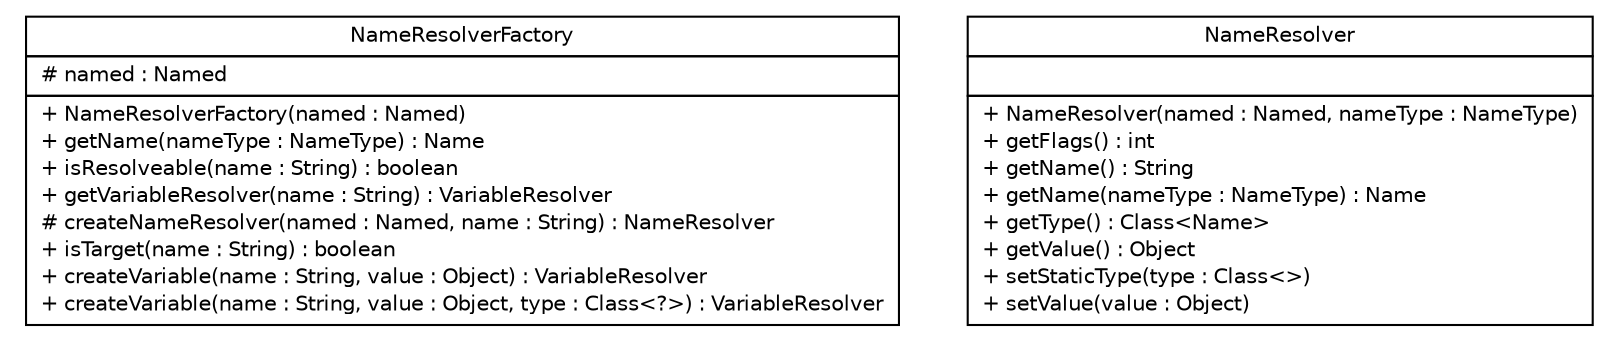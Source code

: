 #!/usr/local/bin/dot
#
# Class diagram 
# Generated by UMLGraph version R5_6-24-gf6e263 (http://www.umlgraph.org/)
#

digraph G {
	edge [fontname="Helvetica",fontsize=10,labelfontname="Helvetica",labelfontsize=10];
	node [fontname="Helvetica",fontsize=10,shape=plaintext];
	nodesep=0.25;
	ranksep=0.5;
	// com.edugility.nomen.mvel.NameResolverFactory
	c22 [label=<<table title="com.edugility.nomen.mvel.NameResolverFactory" border="0" cellborder="1" cellspacing="0" cellpadding="2" port="p" href="./NameResolverFactory.html">
		<tr><td><table border="0" cellspacing="0" cellpadding="1">
<tr><td align="center" balign="center"> NameResolverFactory </td></tr>
		</table></td></tr>
		<tr><td><table border="0" cellspacing="0" cellpadding="1">
<tr><td align="left" balign="left"> # named : Named </td></tr>
		</table></td></tr>
		<tr><td><table border="0" cellspacing="0" cellpadding="1">
<tr><td align="left" balign="left"> + NameResolverFactory(named : Named) </td></tr>
<tr><td align="left" balign="left"> + getName(nameType : NameType) : Name </td></tr>
<tr><td align="left" balign="left"> + isResolveable(name : String) : boolean </td></tr>
<tr><td align="left" balign="left"> + getVariableResolver(name : String) : VariableResolver </td></tr>
<tr><td align="left" balign="left"> # createNameResolver(named : Named, name : String) : NameResolver </td></tr>
<tr><td align="left" balign="left"> + isTarget(name : String) : boolean </td></tr>
<tr><td align="left" balign="left"> + createVariable(name : String, value : Object) : VariableResolver </td></tr>
<tr><td align="left" balign="left"> + createVariable(name : String, value : Object, type : Class&lt;?&gt;) : VariableResolver </td></tr>
		</table></td></tr>
		</table>>, URL="./NameResolverFactory.html", fontname="Helvetica", fontcolor="black", fontsize=10.0];
	// com.edugility.nomen.mvel.NameResolver
	c23 [label=<<table title="com.edugility.nomen.mvel.NameResolver" border="0" cellborder="1" cellspacing="0" cellpadding="2" port="p" href="./NameResolver.html">
		<tr><td><table border="0" cellspacing="0" cellpadding="1">
<tr><td align="center" balign="center"> NameResolver </td></tr>
		</table></td></tr>
		<tr><td><table border="0" cellspacing="0" cellpadding="1">
<tr><td align="left" balign="left">  </td></tr>
		</table></td></tr>
		<tr><td><table border="0" cellspacing="0" cellpadding="1">
<tr><td align="left" balign="left"> + NameResolver(named : Named, nameType : NameType) </td></tr>
<tr><td align="left" balign="left"> + getFlags() : int </td></tr>
<tr><td align="left" balign="left"> + getName() : String </td></tr>
<tr><td align="left" balign="left"> + getName(nameType : NameType) : Name </td></tr>
<tr><td align="left" balign="left"> + getType() : Class&lt;Name&gt; </td></tr>
<tr><td align="left" balign="left"> + getValue() : Object </td></tr>
<tr><td align="left" balign="left"> + setStaticType(type : Class&lt;&gt;) </td></tr>
<tr><td align="left" balign="left"> + setValue(value : Object) </td></tr>
		</table></td></tr>
		</table>>, URL="./NameResolver.html", fontname="Helvetica", fontcolor="black", fontsize=10.0];
}


